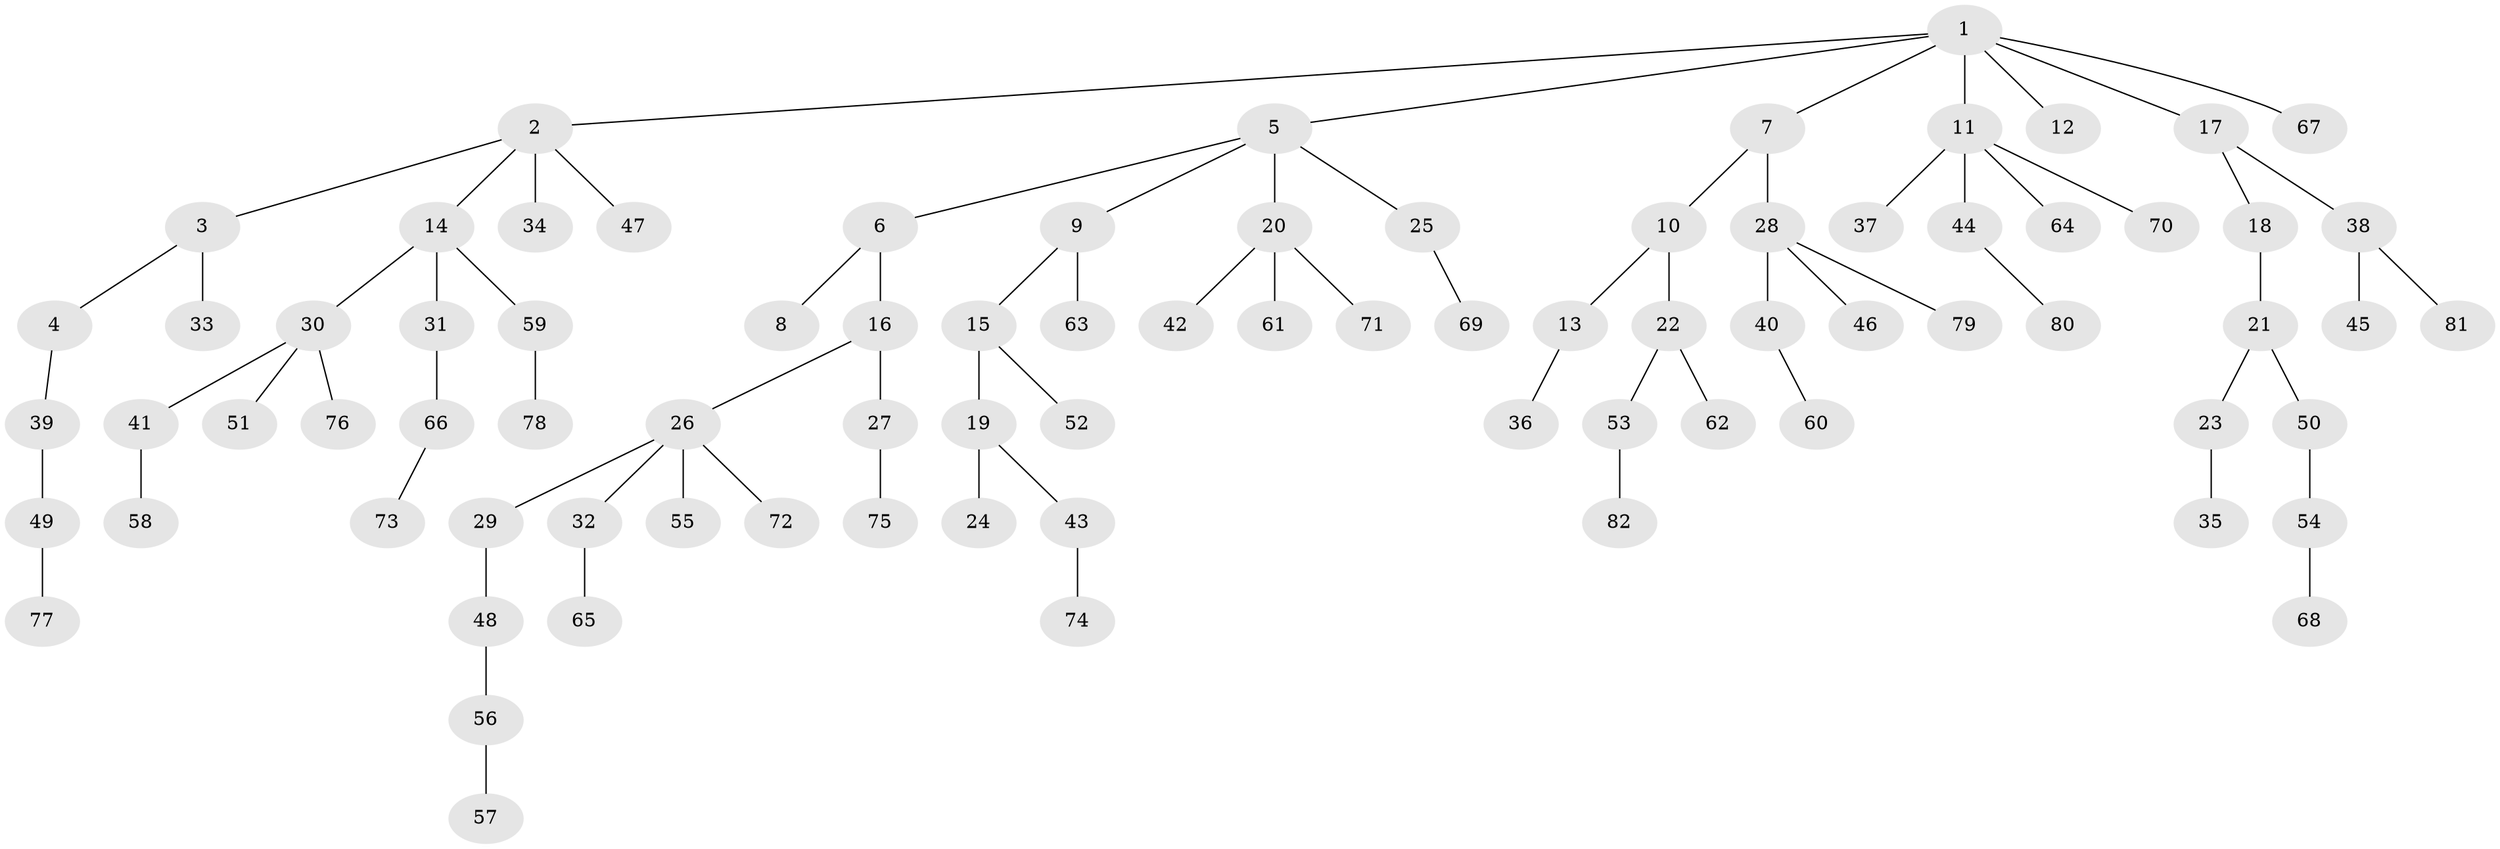 // coarse degree distribution, {10: 0.01818181818181818, 2: 0.21818181818181817, 6: 0.03636363636363636, 3: 0.14545454545454545, 1: 0.5454545454545454, 4: 0.03636363636363636}
// Generated by graph-tools (version 1.1) at 2025/24/03/03/25 07:24:05]
// undirected, 82 vertices, 81 edges
graph export_dot {
graph [start="1"]
  node [color=gray90,style=filled];
  1;
  2;
  3;
  4;
  5;
  6;
  7;
  8;
  9;
  10;
  11;
  12;
  13;
  14;
  15;
  16;
  17;
  18;
  19;
  20;
  21;
  22;
  23;
  24;
  25;
  26;
  27;
  28;
  29;
  30;
  31;
  32;
  33;
  34;
  35;
  36;
  37;
  38;
  39;
  40;
  41;
  42;
  43;
  44;
  45;
  46;
  47;
  48;
  49;
  50;
  51;
  52;
  53;
  54;
  55;
  56;
  57;
  58;
  59;
  60;
  61;
  62;
  63;
  64;
  65;
  66;
  67;
  68;
  69;
  70;
  71;
  72;
  73;
  74;
  75;
  76;
  77;
  78;
  79;
  80;
  81;
  82;
  1 -- 2;
  1 -- 5;
  1 -- 7;
  1 -- 11;
  1 -- 12;
  1 -- 17;
  1 -- 67;
  2 -- 3;
  2 -- 14;
  2 -- 34;
  2 -- 47;
  3 -- 4;
  3 -- 33;
  4 -- 39;
  5 -- 6;
  5 -- 9;
  5 -- 20;
  5 -- 25;
  6 -- 8;
  6 -- 16;
  7 -- 10;
  7 -- 28;
  9 -- 15;
  9 -- 63;
  10 -- 13;
  10 -- 22;
  11 -- 37;
  11 -- 44;
  11 -- 64;
  11 -- 70;
  13 -- 36;
  14 -- 30;
  14 -- 31;
  14 -- 59;
  15 -- 19;
  15 -- 52;
  16 -- 26;
  16 -- 27;
  17 -- 18;
  17 -- 38;
  18 -- 21;
  19 -- 24;
  19 -- 43;
  20 -- 42;
  20 -- 61;
  20 -- 71;
  21 -- 23;
  21 -- 50;
  22 -- 53;
  22 -- 62;
  23 -- 35;
  25 -- 69;
  26 -- 29;
  26 -- 32;
  26 -- 55;
  26 -- 72;
  27 -- 75;
  28 -- 40;
  28 -- 46;
  28 -- 79;
  29 -- 48;
  30 -- 41;
  30 -- 51;
  30 -- 76;
  31 -- 66;
  32 -- 65;
  38 -- 45;
  38 -- 81;
  39 -- 49;
  40 -- 60;
  41 -- 58;
  43 -- 74;
  44 -- 80;
  48 -- 56;
  49 -- 77;
  50 -- 54;
  53 -- 82;
  54 -- 68;
  56 -- 57;
  59 -- 78;
  66 -- 73;
}
